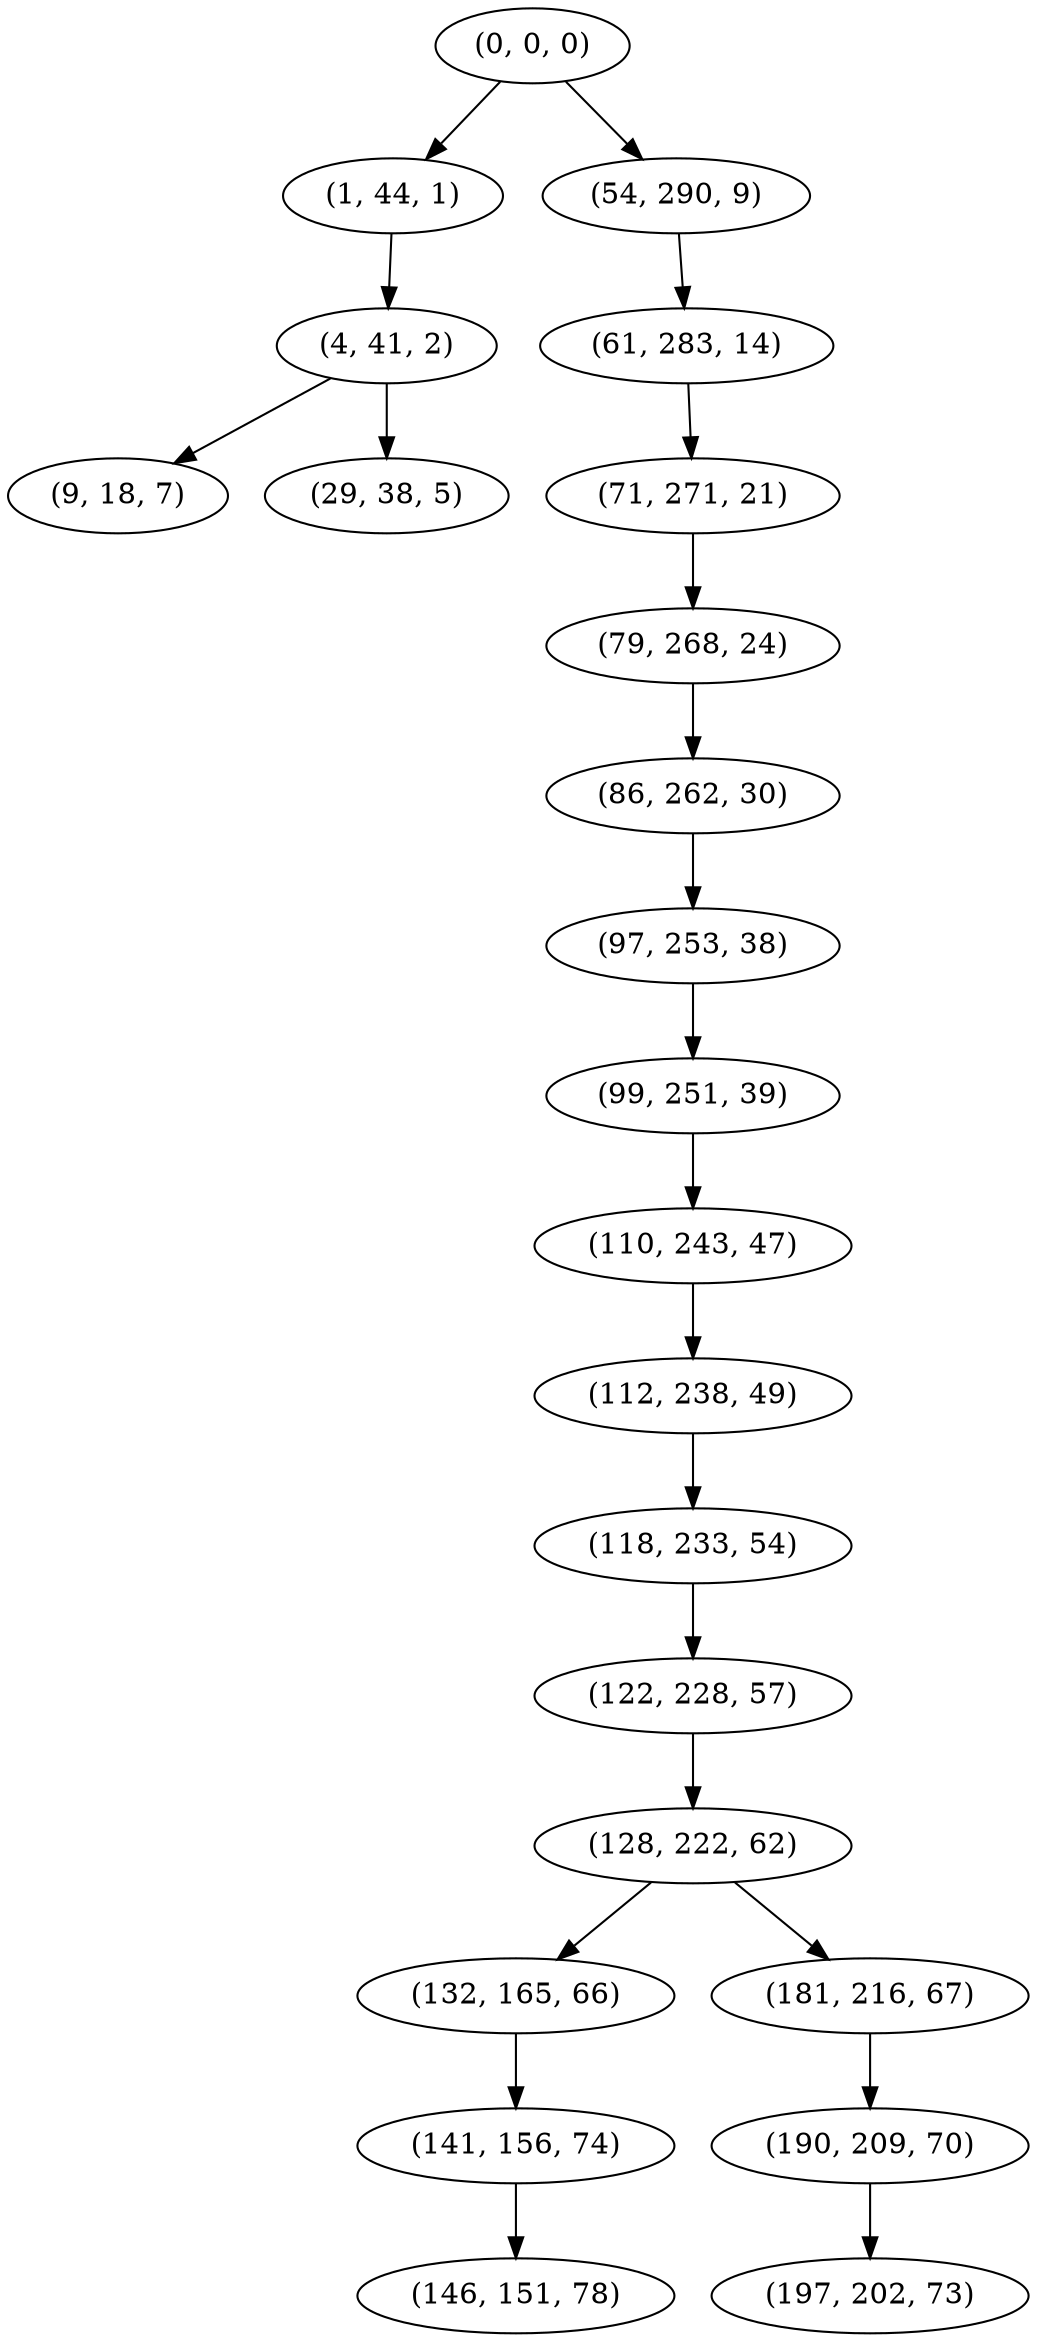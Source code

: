 digraph tree {
    "(0, 0, 0)";
    "(1, 44, 1)";
    "(4, 41, 2)";
    "(9, 18, 7)";
    "(29, 38, 5)";
    "(54, 290, 9)";
    "(61, 283, 14)";
    "(71, 271, 21)";
    "(79, 268, 24)";
    "(86, 262, 30)";
    "(97, 253, 38)";
    "(99, 251, 39)";
    "(110, 243, 47)";
    "(112, 238, 49)";
    "(118, 233, 54)";
    "(122, 228, 57)";
    "(128, 222, 62)";
    "(132, 165, 66)";
    "(141, 156, 74)";
    "(146, 151, 78)";
    "(181, 216, 67)";
    "(190, 209, 70)";
    "(197, 202, 73)";
    "(0, 0, 0)" -> "(1, 44, 1)";
    "(0, 0, 0)" -> "(54, 290, 9)";
    "(1, 44, 1)" -> "(4, 41, 2)";
    "(4, 41, 2)" -> "(9, 18, 7)";
    "(4, 41, 2)" -> "(29, 38, 5)";
    "(54, 290, 9)" -> "(61, 283, 14)";
    "(61, 283, 14)" -> "(71, 271, 21)";
    "(71, 271, 21)" -> "(79, 268, 24)";
    "(79, 268, 24)" -> "(86, 262, 30)";
    "(86, 262, 30)" -> "(97, 253, 38)";
    "(97, 253, 38)" -> "(99, 251, 39)";
    "(99, 251, 39)" -> "(110, 243, 47)";
    "(110, 243, 47)" -> "(112, 238, 49)";
    "(112, 238, 49)" -> "(118, 233, 54)";
    "(118, 233, 54)" -> "(122, 228, 57)";
    "(122, 228, 57)" -> "(128, 222, 62)";
    "(128, 222, 62)" -> "(132, 165, 66)";
    "(128, 222, 62)" -> "(181, 216, 67)";
    "(132, 165, 66)" -> "(141, 156, 74)";
    "(141, 156, 74)" -> "(146, 151, 78)";
    "(181, 216, 67)" -> "(190, 209, 70)";
    "(190, 209, 70)" -> "(197, 202, 73)";
}
